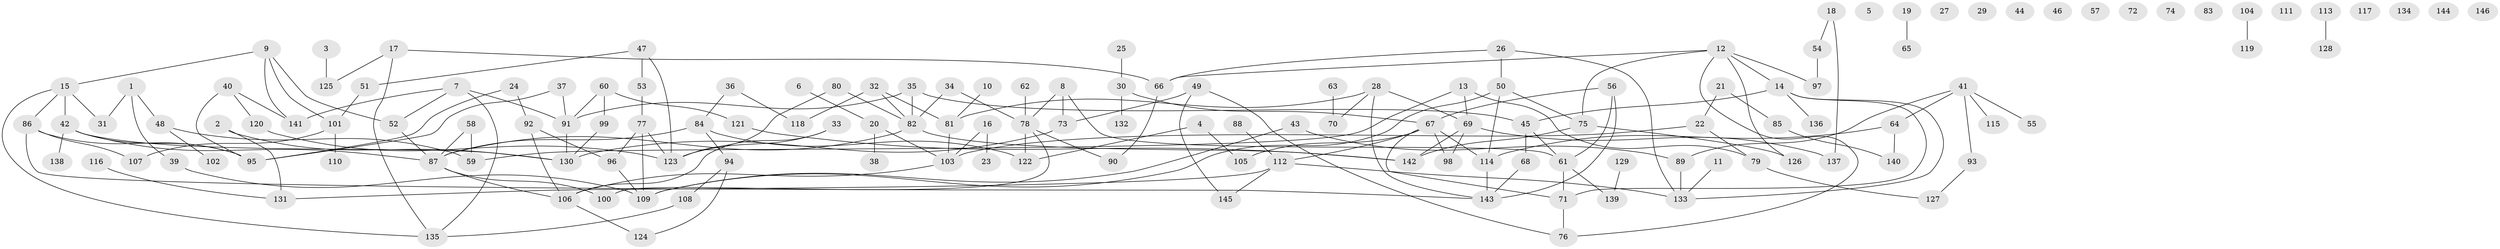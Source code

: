// coarse degree distribution, {3: 0.13725490196078433, 1: 0.13725490196078433, 2: 0.22549019607843138, 0: 0.16666666666666666, 6: 0.049019607843137254, 4: 0.11764705882352941, 5: 0.11764705882352941, 7: 0.029411764705882353, 9: 0.00980392156862745, 8: 0.00980392156862745}
// Generated by graph-tools (version 1.1) at 2025/41/03/06/25 10:41:21]
// undirected, 146 vertices, 185 edges
graph export_dot {
graph [start="1"]
  node [color=gray90,style=filled];
  1;
  2;
  3;
  4;
  5;
  6;
  7;
  8;
  9;
  10;
  11;
  12;
  13;
  14;
  15;
  16;
  17;
  18;
  19;
  20;
  21;
  22;
  23;
  24;
  25;
  26;
  27;
  28;
  29;
  30;
  31;
  32;
  33;
  34;
  35;
  36;
  37;
  38;
  39;
  40;
  41;
  42;
  43;
  44;
  45;
  46;
  47;
  48;
  49;
  50;
  51;
  52;
  53;
  54;
  55;
  56;
  57;
  58;
  59;
  60;
  61;
  62;
  63;
  64;
  65;
  66;
  67;
  68;
  69;
  70;
  71;
  72;
  73;
  74;
  75;
  76;
  77;
  78;
  79;
  80;
  81;
  82;
  83;
  84;
  85;
  86;
  87;
  88;
  89;
  90;
  91;
  92;
  93;
  94;
  95;
  96;
  97;
  98;
  99;
  100;
  101;
  102;
  103;
  104;
  105;
  106;
  107;
  108;
  109;
  110;
  111;
  112;
  113;
  114;
  115;
  116;
  117;
  118;
  119;
  120;
  121;
  122;
  123;
  124;
  125;
  126;
  127;
  128;
  129;
  130;
  131;
  132;
  133;
  134;
  135;
  136;
  137;
  138;
  139;
  140;
  141;
  142;
  143;
  144;
  145;
  146;
  1 -- 31;
  1 -- 39;
  1 -- 48;
  2 -- 130;
  2 -- 131;
  3 -- 125;
  4 -- 105;
  4 -- 122;
  6 -- 20;
  7 -- 52;
  7 -- 91;
  7 -- 135;
  7 -- 141;
  8 -- 61;
  8 -- 73;
  8 -- 78;
  9 -- 15;
  9 -- 52;
  9 -- 101;
  9 -- 141;
  10 -- 81;
  11 -- 133;
  12 -- 14;
  12 -- 66;
  12 -- 75;
  12 -- 76;
  12 -- 97;
  12 -- 126;
  13 -- 59;
  13 -- 69;
  13 -- 79;
  14 -- 45;
  14 -- 71;
  14 -- 133;
  14 -- 136;
  15 -- 31;
  15 -- 42;
  15 -- 86;
  15 -- 135;
  16 -- 23;
  16 -- 103;
  17 -- 66;
  17 -- 125;
  17 -- 135;
  18 -- 54;
  18 -- 137;
  19 -- 65;
  20 -- 38;
  20 -- 103;
  21 -- 22;
  21 -- 85;
  22 -- 79;
  22 -- 103;
  24 -- 92;
  24 -- 95;
  25 -- 30;
  26 -- 50;
  26 -- 66;
  26 -- 133;
  28 -- 69;
  28 -- 70;
  28 -- 81;
  28 -- 143;
  30 -- 67;
  30 -- 132;
  32 -- 81;
  32 -- 82;
  32 -- 118;
  33 -- 106;
  33 -- 123;
  34 -- 78;
  34 -- 82;
  35 -- 45;
  35 -- 82;
  35 -- 91;
  36 -- 84;
  36 -- 118;
  37 -- 91;
  37 -- 95;
  39 -- 109;
  40 -- 95;
  40 -- 120;
  40 -- 141;
  41 -- 55;
  41 -- 64;
  41 -- 89;
  41 -- 93;
  41 -- 115;
  42 -- 87;
  42 -- 95;
  42 -- 130;
  42 -- 138;
  43 -- 89;
  43 -- 109;
  45 -- 61;
  45 -- 68;
  47 -- 51;
  47 -- 53;
  47 -- 123;
  48 -- 59;
  48 -- 102;
  49 -- 73;
  49 -- 76;
  49 -- 145;
  50 -- 75;
  50 -- 109;
  50 -- 114;
  51 -- 101;
  52 -- 87;
  53 -- 77;
  54 -- 97;
  56 -- 61;
  56 -- 67;
  56 -- 143;
  58 -- 59;
  58 -- 87;
  60 -- 91;
  60 -- 99;
  60 -- 121;
  61 -- 71;
  61 -- 139;
  62 -- 78;
  63 -- 70;
  64 -- 114;
  64 -- 140;
  66 -- 90;
  67 -- 71;
  67 -- 98;
  67 -- 105;
  67 -- 112;
  67 -- 114;
  68 -- 143;
  69 -- 98;
  69 -- 137;
  69 -- 142;
  71 -- 76;
  73 -- 130;
  75 -- 126;
  75 -- 142;
  77 -- 96;
  77 -- 109;
  77 -- 123;
  78 -- 90;
  78 -- 100;
  78 -- 122;
  79 -- 127;
  80 -- 82;
  80 -- 123;
  81 -- 103;
  82 -- 87;
  82 -- 142;
  84 -- 87;
  84 -- 94;
  84 -- 122;
  85 -- 140;
  86 -- 95;
  86 -- 107;
  86 -- 143;
  87 -- 100;
  87 -- 106;
  88 -- 112;
  89 -- 133;
  91 -- 130;
  92 -- 96;
  92 -- 106;
  93 -- 127;
  94 -- 108;
  94 -- 124;
  96 -- 109;
  99 -- 130;
  101 -- 107;
  101 -- 110;
  103 -- 106;
  104 -- 119;
  106 -- 124;
  108 -- 135;
  112 -- 131;
  112 -- 133;
  112 -- 145;
  113 -- 128;
  114 -- 143;
  116 -- 131;
  120 -- 123;
  121 -- 142;
  129 -- 139;
}
